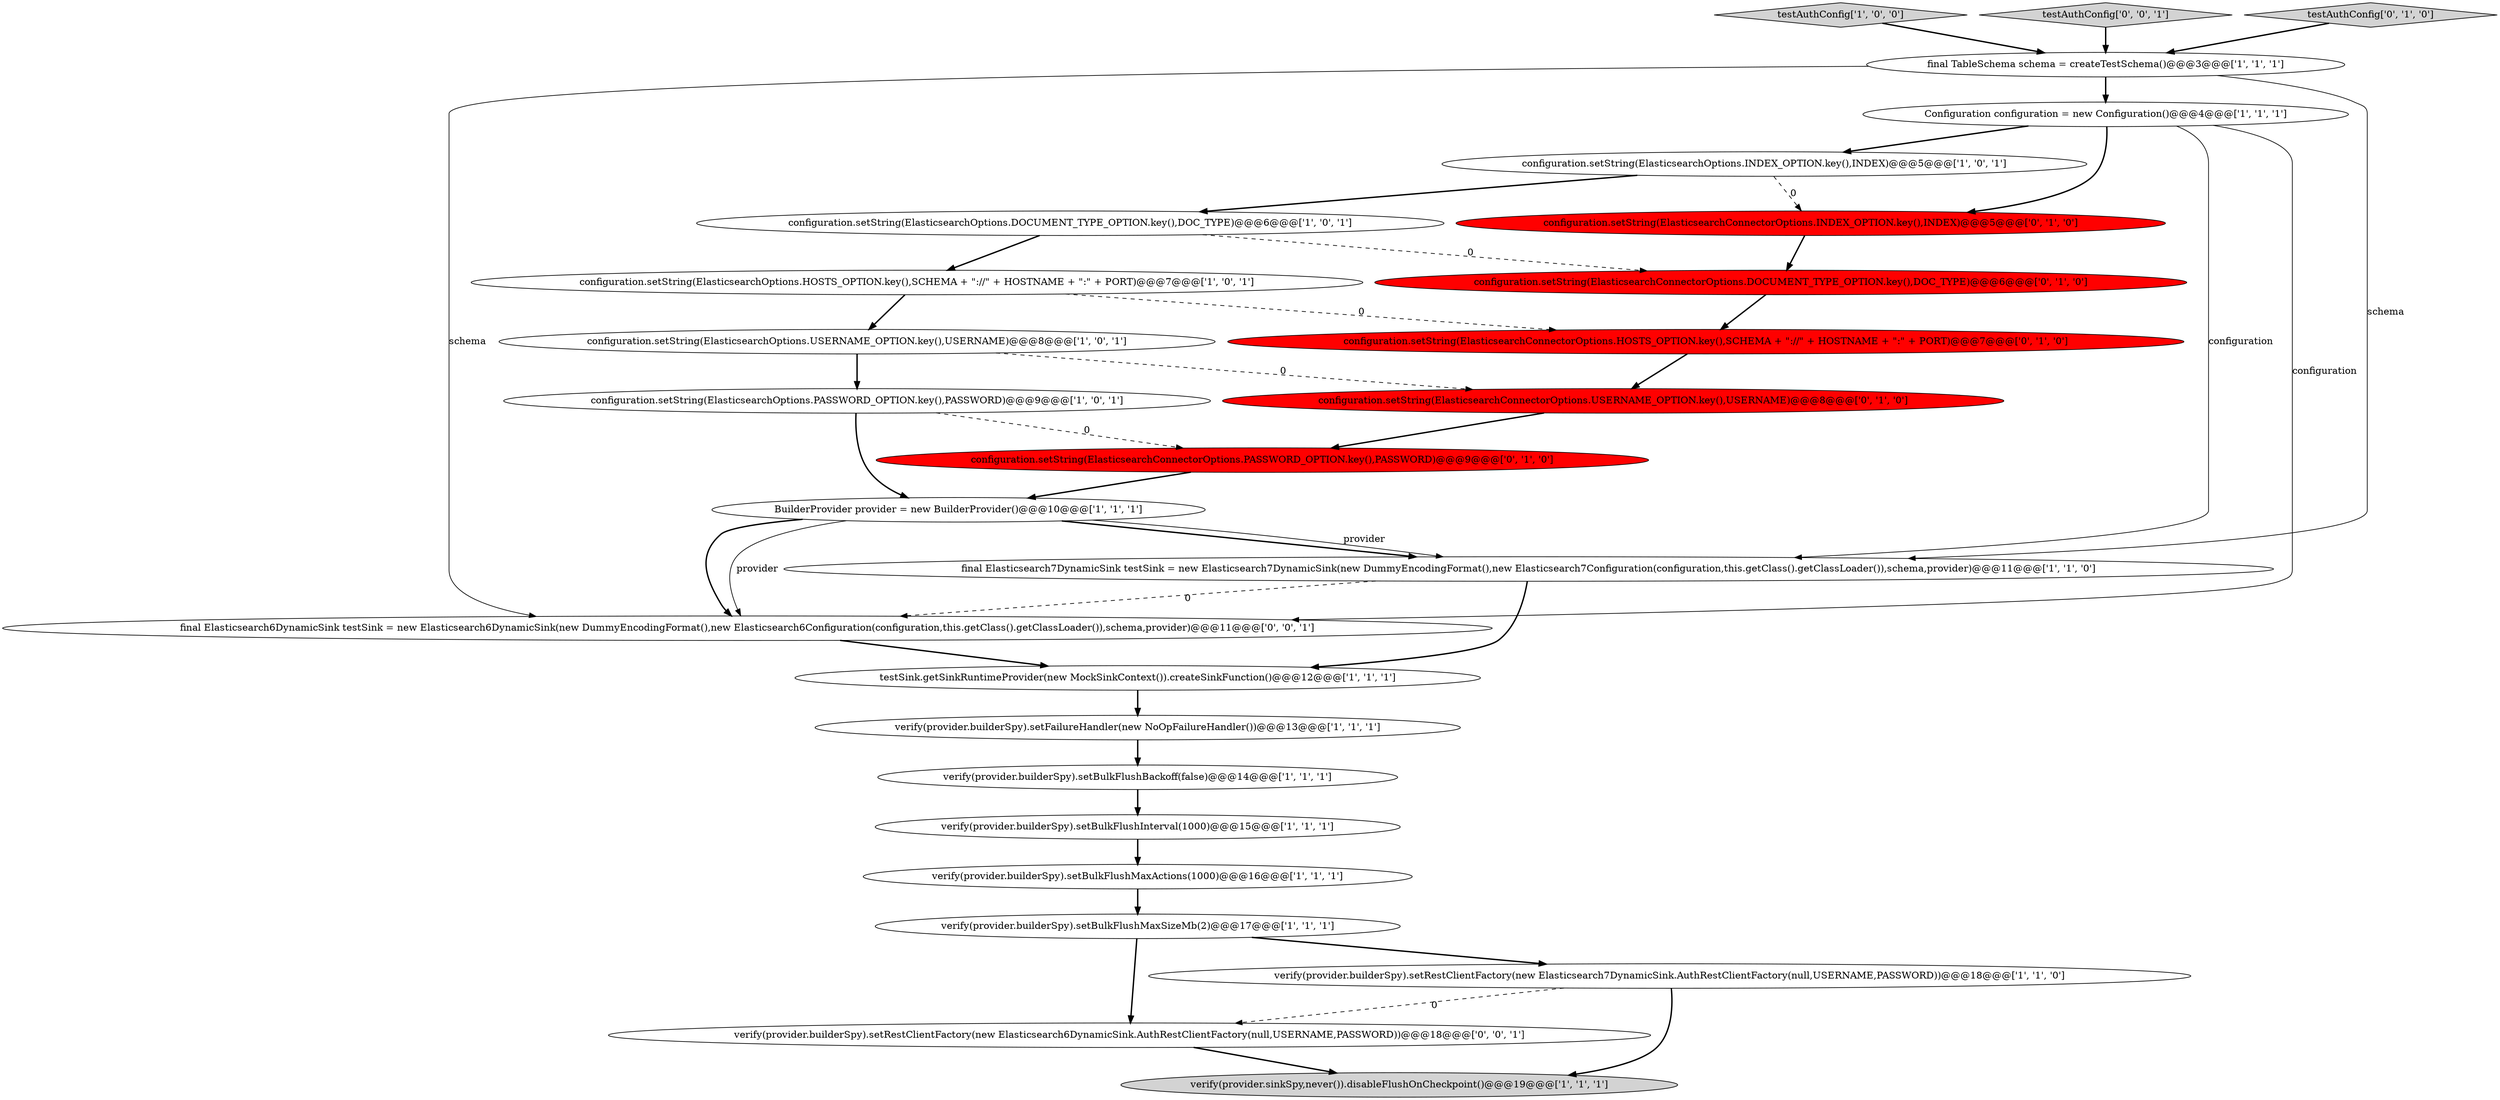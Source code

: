 digraph {
19 [style = filled, label = "configuration.setString(ElasticsearchConnectorOptions.PASSWORD_OPTION.key(),PASSWORD)@@@9@@@['0', '1', '0']", fillcolor = red, shape = ellipse image = "AAA1AAABBB2BBB"];
21 [style = filled, label = "configuration.setString(ElasticsearchConnectorOptions.USERNAME_OPTION.key(),USERNAME)@@@8@@@['0', '1', '0']", fillcolor = red, shape = ellipse image = "AAA1AAABBB2BBB"];
25 [style = filled, label = "final Elasticsearch6DynamicSink testSink = new Elasticsearch6DynamicSink(new DummyEncodingFormat(),new Elasticsearch6Configuration(configuration,this.getClass().getClassLoader()),schema,provider)@@@11@@@['0', '0', '1']", fillcolor = white, shape = ellipse image = "AAA0AAABBB3BBB"];
7 [style = filled, label = "verify(provider.builderSpy).setBulkFlushBackoff(false)@@@14@@@['1', '1', '1']", fillcolor = white, shape = ellipse image = "AAA0AAABBB1BBB"];
8 [style = filled, label = "verify(provider.builderSpy).setBulkFlushMaxSizeMb(2)@@@17@@@['1', '1', '1']", fillcolor = white, shape = ellipse image = "AAA0AAABBB1BBB"];
4 [style = filled, label = "verify(provider.builderSpy).setBulkFlushMaxActions(1000)@@@16@@@['1', '1', '1']", fillcolor = white, shape = ellipse image = "AAA0AAABBB1BBB"];
17 [style = filled, label = "final Elasticsearch7DynamicSink testSink = new Elasticsearch7DynamicSink(new DummyEncodingFormat(),new Elasticsearch7Configuration(configuration,this.getClass().getClassLoader()),schema,provider)@@@11@@@['1', '1', '0']", fillcolor = white, shape = ellipse image = "AAA0AAABBB1BBB"];
1 [style = filled, label = "testAuthConfig['1', '0', '0']", fillcolor = lightgray, shape = diamond image = "AAA0AAABBB1BBB"];
24 [style = filled, label = "testAuthConfig['0', '0', '1']", fillcolor = lightgray, shape = diamond image = "AAA0AAABBB3BBB"];
16 [style = filled, label = "BuilderProvider provider = new BuilderProvider()@@@10@@@['1', '1', '1']", fillcolor = white, shape = ellipse image = "AAA0AAABBB1BBB"];
26 [style = filled, label = "verify(provider.builderSpy).setRestClientFactory(new Elasticsearch6DynamicSink.AuthRestClientFactory(null,USERNAME,PASSWORD))@@@18@@@['0', '0', '1']", fillcolor = white, shape = ellipse image = "AAA0AAABBB3BBB"];
6 [style = filled, label = "configuration.setString(ElasticsearchOptions.DOCUMENT_TYPE_OPTION.key(),DOC_TYPE)@@@6@@@['1', '0', '1']", fillcolor = white, shape = ellipse image = "AAA0AAABBB1BBB"];
23 [style = filled, label = "configuration.setString(ElasticsearchConnectorOptions.DOCUMENT_TYPE_OPTION.key(),DOC_TYPE)@@@6@@@['0', '1', '0']", fillcolor = red, shape = ellipse image = "AAA1AAABBB2BBB"];
3 [style = filled, label = "verify(provider.builderSpy).setRestClientFactory(new Elasticsearch7DynamicSink.AuthRestClientFactory(null,USERNAME,PASSWORD))@@@18@@@['1', '1', '0']", fillcolor = white, shape = ellipse image = "AAA0AAABBB1BBB"];
2 [style = filled, label = "configuration.setString(ElasticsearchOptions.USERNAME_OPTION.key(),USERNAME)@@@8@@@['1', '0', '1']", fillcolor = white, shape = ellipse image = "AAA0AAABBB1BBB"];
18 [style = filled, label = "testAuthConfig['0', '1', '0']", fillcolor = lightgray, shape = diamond image = "AAA0AAABBB2BBB"];
10 [style = filled, label = "testSink.getSinkRuntimeProvider(new MockSinkContext()).createSinkFunction()@@@12@@@['1', '1', '1']", fillcolor = white, shape = ellipse image = "AAA0AAABBB1BBB"];
12 [style = filled, label = "final TableSchema schema = createTestSchema()@@@3@@@['1', '1', '1']", fillcolor = white, shape = ellipse image = "AAA0AAABBB1BBB"];
15 [style = filled, label = "configuration.setString(ElasticsearchOptions.INDEX_OPTION.key(),INDEX)@@@5@@@['1', '0', '1']", fillcolor = white, shape = ellipse image = "AAA0AAABBB1BBB"];
5 [style = filled, label = "configuration.setString(ElasticsearchOptions.HOSTS_OPTION.key(),SCHEMA + \"://\" + HOSTNAME + \":\" + PORT)@@@7@@@['1', '0', '1']", fillcolor = white, shape = ellipse image = "AAA0AAABBB1BBB"];
14 [style = filled, label = "verify(provider.sinkSpy,never()).disableFlushOnCheckpoint()@@@19@@@['1', '1', '1']", fillcolor = lightgray, shape = ellipse image = "AAA0AAABBB1BBB"];
0 [style = filled, label = "Configuration configuration = new Configuration()@@@4@@@['1', '1', '1']", fillcolor = white, shape = ellipse image = "AAA0AAABBB1BBB"];
9 [style = filled, label = "verify(provider.builderSpy).setFailureHandler(new NoOpFailureHandler())@@@13@@@['1', '1', '1']", fillcolor = white, shape = ellipse image = "AAA0AAABBB1BBB"];
11 [style = filled, label = "configuration.setString(ElasticsearchOptions.PASSWORD_OPTION.key(),PASSWORD)@@@9@@@['1', '0', '1']", fillcolor = white, shape = ellipse image = "AAA0AAABBB1BBB"];
13 [style = filled, label = "verify(provider.builderSpy).setBulkFlushInterval(1000)@@@15@@@['1', '1', '1']", fillcolor = white, shape = ellipse image = "AAA0AAABBB1BBB"];
22 [style = filled, label = "configuration.setString(ElasticsearchConnectorOptions.INDEX_OPTION.key(),INDEX)@@@5@@@['0', '1', '0']", fillcolor = red, shape = ellipse image = "AAA1AAABBB2BBB"];
20 [style = filled, label = "configuration.setString(ElasticsearchConnectorOptions.HOSTS_OPTION.key(),SCHEMA + \"://\" + HOSTNAME + \":\" + PORT)@@@7@@@['0', '1', '0']", fillcolor = red, shape = ellipse image = "AAA1AAABBB2BBB"];
7->13 [style = bold, label=""];
11->16 [style = bold, label=""];
17->10 [style = bold, label=""];
24->12 [style = bold, label=""];
23->20 [style = bold, label=""];
3->26 [style = dashed, label="0"];
21->19 [style = bold, label=""];
0->17 [style = solid, label="configuration"];
3->14 [style = bold, label=""];
8->3 [style = bold, label=""];
26->14 [style = bold, label=""];
18->12 [style = bold, label=""];
8->26 [style = bold, label=""];
16->25 [style = bold, label=""];
15->6 [style = bold, label=""];
16->17 [style = bold, label=""];
9->7 [style = bold, label=""];
12->0 [style = bold, label=""];
22->23 [style = bold, label=""];
17->25 [style = dashed, label="0"];
0->15 [style = bold, label=""];
15->22 [style = dashed, label="0"];
16->17 [style = solid, label="provider"];
5->20 [style = dashed, label="0"];
19->16 [style = bold, label=""];
20->21 [style = bold, label=""];
6->5 [style = bold, label=""];
5->2 [style = bold, label=""];
2->21 [style = dashed, label="0"];
11->19 [style = dashed, label="0"];
0->22 [style = bold, label=""];
12->17 [style = solid, label="schema"];
16->25 [style = solid, label="provider"];
1->12 [style = bold, label=""];
4->8 [style = bold, label=""];
0->25 [style = solid, label="configuration"];
25->10 [style = bold, label=""];
10->9 [style = bold, label=""];
2->11 [style = bold, label=""];
12->25 [style = solid, label="schema"];
6->23 [style = dashed, label="0"];
13->4 [style = bold, label=""];
}
